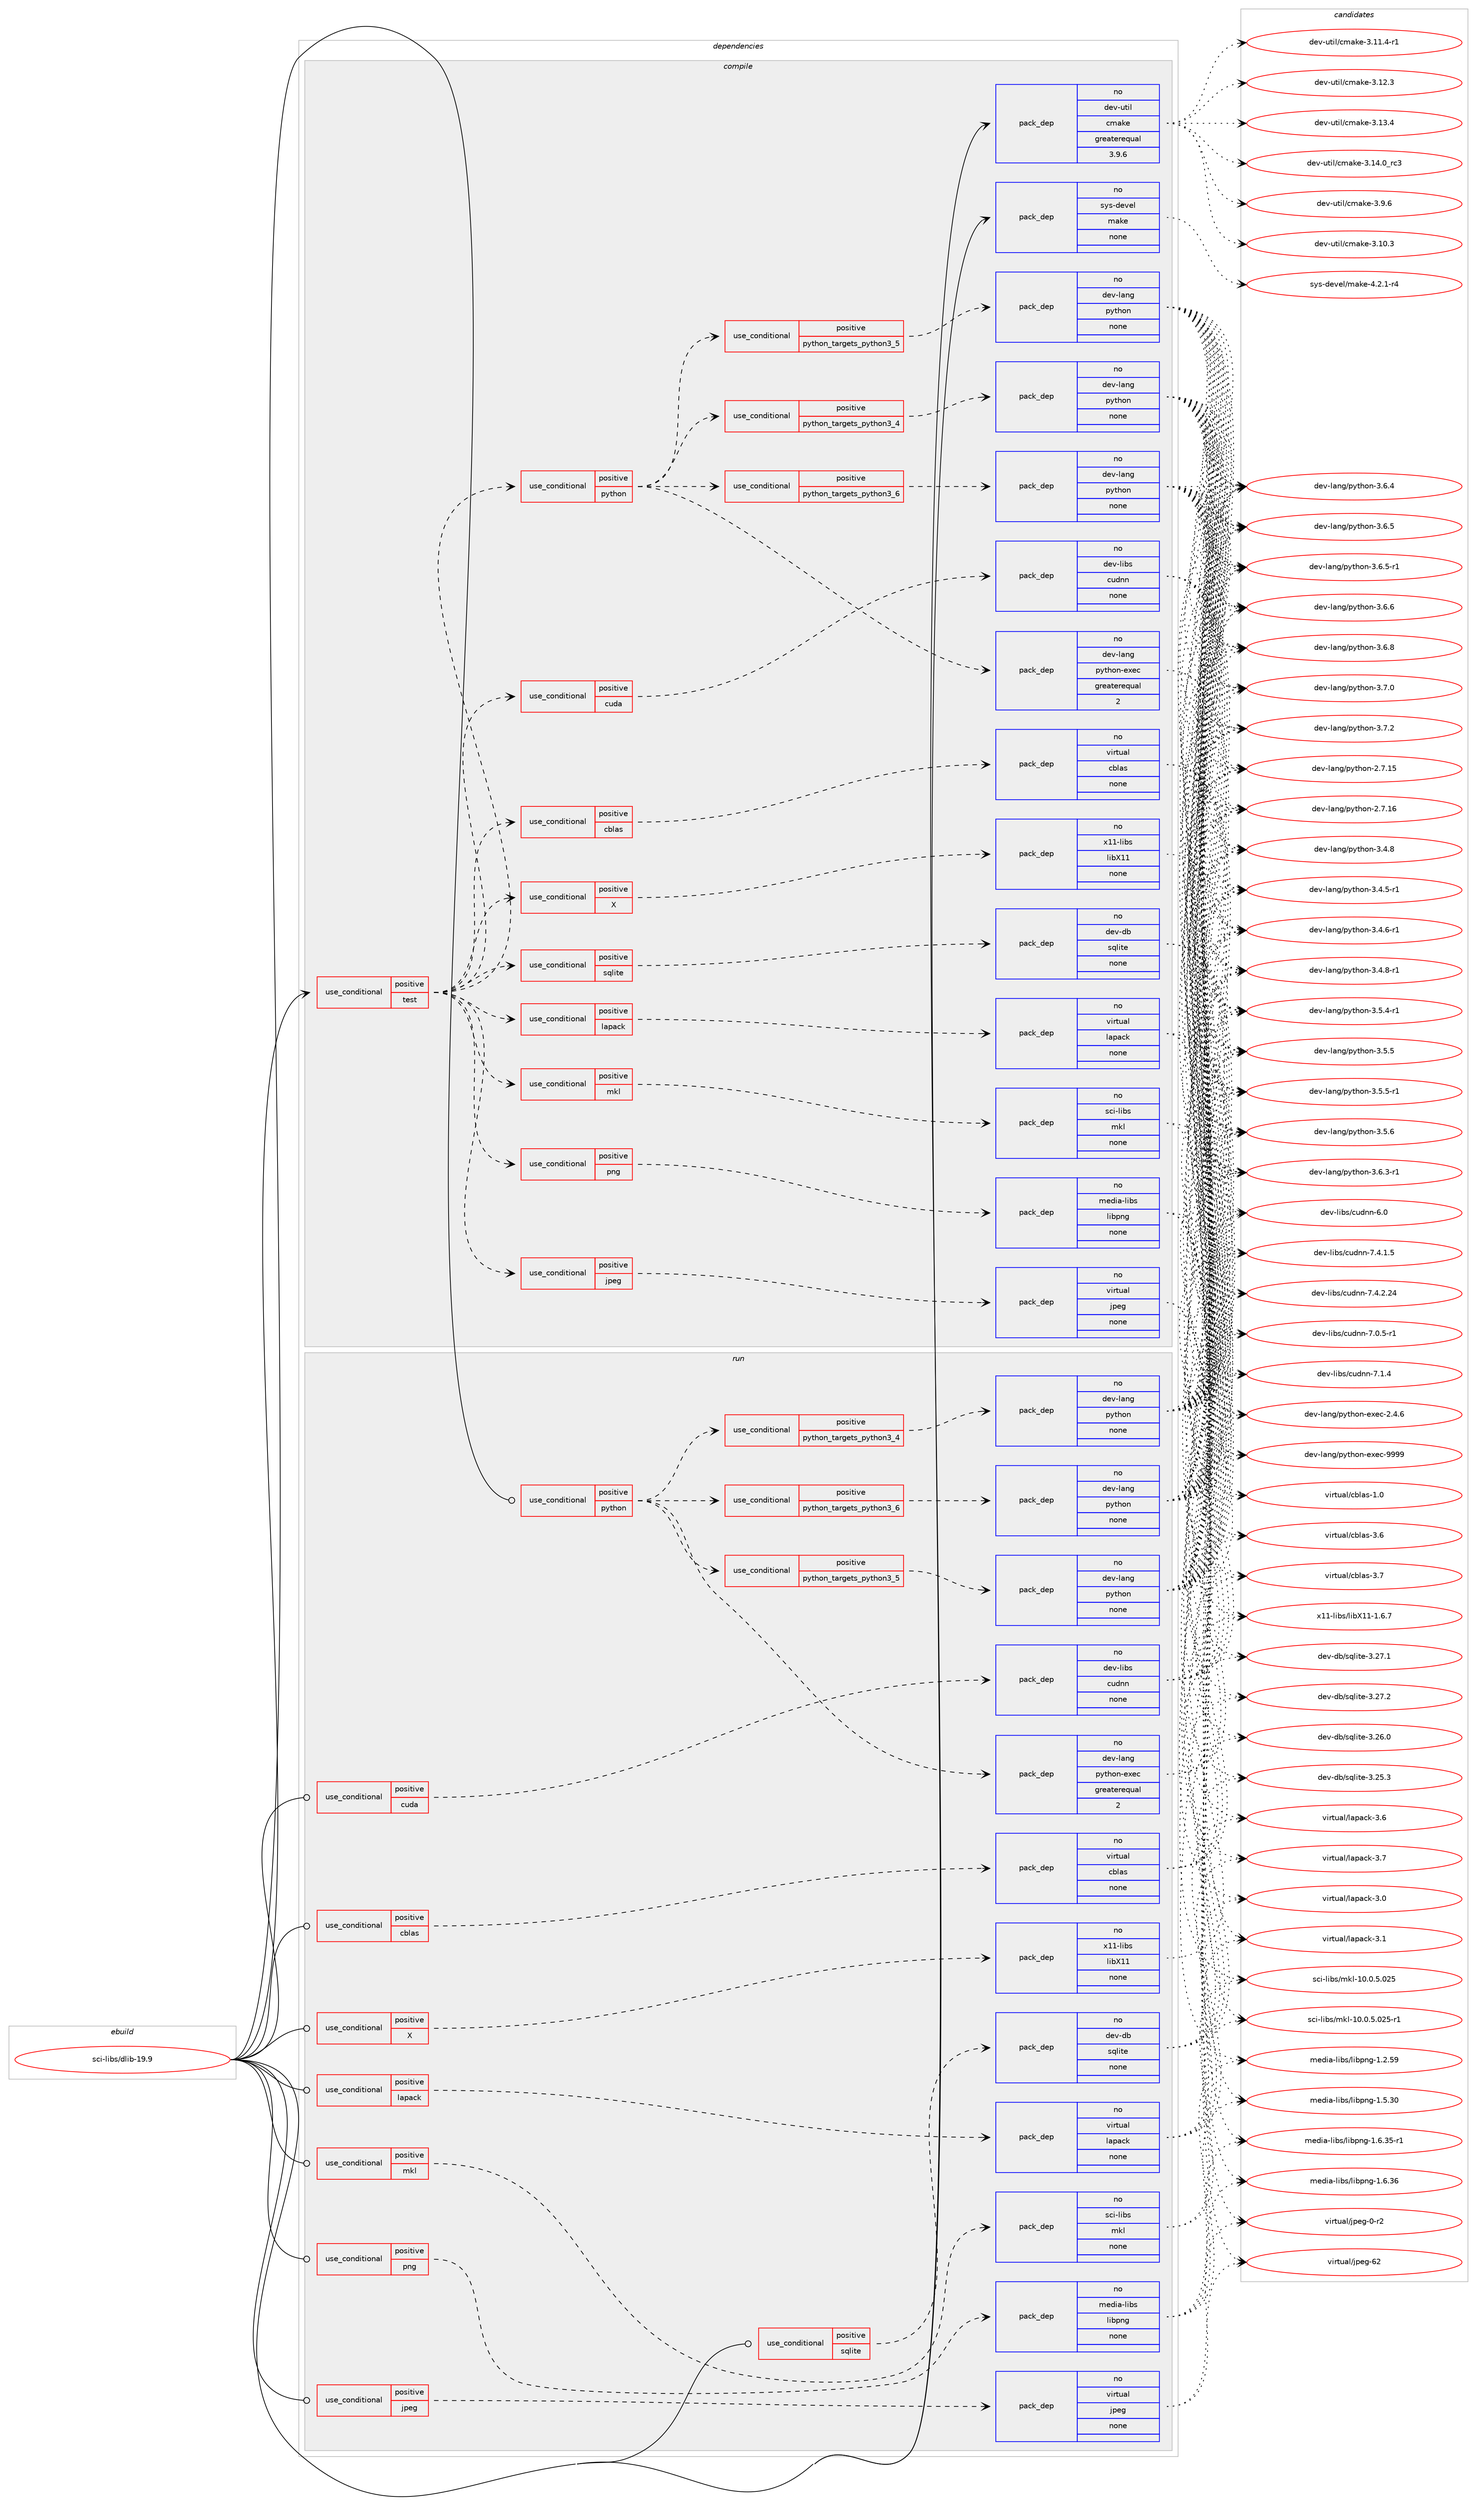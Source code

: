 digraph prolog {

# *************
# Graph options
# *************

newrank=true;
concentrate=true;
compound=true;
graph [rankdir=LR,fontname=Helvetica,fontsize=10,ranksep=1.5];#, ranksep=2.5, nodesep=0.2];
edge  [arrowhead=vee];
node  [fontname=Helvetica,fontsize=10];

# **********
# The ebuild
# **********

subgraph cluster_leftcol {
color=gray;
rank=same;
label=<<i>ebuild</i>>;
id [label="sci-libs/dlib-19.9", color=red, width=4, href="../sci-libs/dlib-19.9.svg"];
}

# ****************
# The dependencies
# ****************

subgraph cluster_midcol {
color=gray;
label=<<i>dependencies</i>>;
subgraph cluster_compile {
fillcolor="#eeeeee";
style=filled;
label=<<i>compile</i>>;
subgraph cond453244 {
dependency1693021 [label=<<TABLE BORDER="0" CELLBORDER="1" CELLSPACING="0" CELLPADDING="4"><TR><TD ROWSPAN="3" CELLPADDING="10">use_conditional</TD></TR><TR><TD>positive</TD></TR><TR><TD>test</TD></TR></TABLE>>, shape=none, color=red];
subgraph cond453245 {
dependency1693022 [label=<<TABLE BORDER="0" CELLBORDER="1" CELLSPACING="0" CELLPADDING="4"><TR><TD ROWSPAN="3" CELLPADDING="10">use_conditional</TD></TR><TR><TD>positive</TD></TR><TR><TD>cblas</TD></TR></TABLE>>, shape=none, color=red];
subgraph pack1212043 {
dependency1693023 [label=<<TABLE BORDER="0" CELLBORDER="1" CELLSPACING="0" CELLPADDING="4" WIDTH="220"><TR><TD ROWSPAN="6" CELLPADDING="30">pack_dep</TD></TR><TR><TD WIDTH="110">no</TD></TR><TR><TD>virtual</TD></TR><TR><TD>cblas</TD></TR><TR><TD>none</TD></TR><TR><TD></TD></TR></TABLE>>, shape=none, color=blue];
}
dependency1693022:e -> dependency1693023:w [weight=20,style="dashed",arrowhead="vee"];
}
dependency1693021:e -> dependency1693022:w [weight=20,style="dashed",arrowhead="vee"];
subgraph cond453246 {
dependency1693024 [label=<<TABLE BORDER="0" CELLBORDER="1" CELLSPACING="0" CELLPADDING="4"><TR><TD ROWSPAN="3" CELLPADDING="10">use_conditional</TD></TR><TR><TD>positive</TD></TR><TR><TD>cuda</TD></TR></TABLE>>, shape=none, color=red];
subgraph pack1212044 {
dependency1693025 [label=<<TABLE BORDER="0" CELLBORDER="1" CELLSPACING="0" CELLPADDING="4" WIDTH="220"><TR><TD ROWSPAN="6" CELLPADDING="30">pack_dep</TD></TR><TR><TD WIDTH="110">no</TD></TR><TR><TD>dev-libs</TD></TR><TR><TD>cudnn</TD></TR><TR><TD>none</TD></TR><TR><TD></TD></TR></TABLE>>, shape=none, color=blue];
}
dependency1693024:e -> dependency1693025:w [weight=20,style="dashed",arrowhead="vee"];
}
dependency1693021:e -> dependency1693024:w [weight=20,style="dashed",arrowhead="vee"];
subgraph cond453247 {
dependency1693026 [label=<<TABLE BORDER="0" CELLBORDER="1" CELLSPACING="0" CELLPADDING="4"><TR><TD ROWSPAN="3" CELLPADDING="10">use_conditional</TD></TR><TR><TD>positive</TD></TR><TR><TD>jpeg</TD></TR></TABLE>>, shape=none, color=red];
subgraph pack1212045 {
dependency1693027 [label=<<TABLE BORDER="0" CELLBORDER="1" CELLSPACING="0" CELLPADDING="4" WIDTH="220"><TR><TD ROWSPAN="6" CELLPADDING="30">pack_dep</TD></TR><TR><TD WIDTH="110">no</TD></TR><TR><TD>virtual</TD></TR><TR><TD>jpeg</TD></TR><TR><TD>none</TD></TR><TR><TD></TD></TR></TABLE>>, shape=none, color=blue];
}
dependency1693026:e -> dependency1693027:w [weight=20,style="dashed",arrowhead="vee"];
}
dependency1693021:e -> dependency1693026:w [weight=20,style="dashed",arrowhead="vee"];
subgraph cond453248 {
dependency1693028 [label=<<TABLE BORDER="0" CELLBORDER="1" CELLSPACING="0" CELLPADDING="4"><TR><TD ROWSPAN="3" CELLPADDING="10">use_conditional</TD></TR><TR><TD>positive</TD></TR><TR><TD>lapack</TD></TR></TABLE>>, shape=none, color=red];
subgraph pack1212046 {
dependency1693029 [label=<<TABLE BORDER="0" CELLBORDER="1" CELLSPACING="0" CELLPADDING="4" WIDTH="220"><TR><TD ROWSPAN="6" CELLPADDING="30">pack_dep</TD></TR><TR><TD WIDTH="110">no</TD></TR><TR><TD>virtual</TD></TR><TR><TD>lapack</TD></TR><TR><TD>none</TD></TR><TR><TD></TD></TR></TABLE>>, shape=none, color=blue];
}
dependency1693028:e -> dependency1693029:w [weight=20,style="dashed",arrowhead="vee"];
}
dependency1693021:e -> dependency1693028:w [weight=20,style="dashed",arrowhead="vee"];
subgraph cond453249 {
dependency1693030 [label=<<TABLE BORDER="0" CELLBORDER="1" CELLSPACING="0" CELLPADDING="4"><TR><TD ROWSPAN="3" CELLPADDING="10">use_conditional</TD></TR><TR><TD>positive</TD></TR><TR><TD>mkl</TD></TR></TABLE>>, shape=none, color=red];
subgraph pack1212047 {
dependency1693031 [label=<<TABLE BORDER="0" CELLBORDER="1" CELLSPACING="0" CELLPADDING="4" WIDTH="220"><TR><TD ROWSPAN="6" CELLPADDING="30">pack_dep</TD></TR><TR><TD WIDTH="110">no</TD></TR><TR><TD>sci-libs</TD></TR><TR><TD>mkl</TD></TR><TR><TD>none</TD></TR><TR><TD></TD></TR></TABLE>>, shape=none, color=blue];
}
dependency1693030:e -> dependency1693031:w [weight=20,style="dashed",arrowhead="vee"];
}
dependency1693021:e -> dependency1693030:w [weight=20,style="dashed",arrowhead="vee"];
subgraph cond453250 {
dependency1693032 [label=<<TABLE BORDER="0" CELLBORDER="1" CELLSPACING="0" CELLPADDING="4"><TR><TD ROWSPAN="3" CELLPADDING="10">use_conditional</TD></TR><TR><TD>positive</TD></TR><TR><TD>png</TD></TR></TABLE>>, shape=none, color=red];
subgraph pack1212048 {
dependency1693033 [label=<<TABLE BORDER="0" CELLBORDER="1" CELLSPACING="0" CELLPADDING="4" WIDTH="220"><TR><TD ROWSPAN="6" CELLPADDING="30">pack_dep</TD></TR><TR><TD WIDTH="110">no</TD></TR><TR><TD>media-libs</TD></TR><TR><TD>libpng</TD></TR><TR><TD>none</TD></TR><TR><TD></TD></TR></TABLE>>, shape=none, color=blue];
}
dependency1693032:e -> dependency1693033:w [weight=20,style="dashed",arrowhead="vee"];
}
dependency1693021:e -> dependency1693032:w [weight=20,style="dashed",arrowhead="vee"];
subgraph cond453251 {
dependency1693034 [label=<<TABLE BORDER="0" CELLBORDER="1" CELLSPACING="0" CELLPADDING="4"><TR><TD ROWSPAN="3" CELLPADDING="10">use_conditional</TD></TR><TR><TD>positive</TD></TR><TR><TD>python</TD></TR></TABLE>>, shape=none, color=red];
subgraph cond453252 {
dependency1693035 [label=<<TABLE BORDER="0" CELLBORDER="1" CELLSPACING="0" CELLPADDING="4"><TR><TD ROWSPAN="3" CELLPADDING="10">use_conditional</TD></TR><TR><TD>positive</TD></TR><TR><TD>python_targets_python3_4</TD></TR></TABLE>>, shape=none, color=red];
subgraph pack1212049 {
dependency1693036 [label=<<TABLE BORDER="0" CELLBORDER="1" CELLSPACING="0" CELLPADDING="4" WIDTH="220"><TR><TD ROWSPAN="6" CELLPADDING="30">pack_dep</TD></TR><TR><TD WIDTH="110">no</TD></TR><TR><TD>dev-lang</TD></TR><TR><TD>python</TD></TR><TR><TD>none</TD></TR><TR><TD></TD></TR></TABLE>>, shape=none, color=blue];
}
dependency1693035:e -> dependency1693036:w [weight=20,style="dashed",arrowhead="vee"];
}
dependency1693034:e -> dependency1693035:w [weight=20,style="dashed",arrowhead="vee"];
subgraph cond453253 {
dependency1693037 [label=<<TABLE BORDER="0" CELLBORDER="1" CELLSPACING="0" CELLPADDING="4"><TR><TD ROWSPAN="3" CELLPADDING="10">use_conditional</TD></TR><TR><TD>positive</TD></TR><TR><TD>python_targets_python3_5</TD></TR></TABLE>>, shape=none, color=red];
subgraph pack1212050 {
dependency1693038 [label=<<TABLE BORDER="0" CELLBORDER="1" CELLSPACING="0" CELLPADDING="4" WIDTH="220"><TR><TD ROWSPAN="6" CELLPADDING="30">pack_dep</TD></TR><TR><TD WIDTH="110">no</TD></TR><TR><TD>dev-lang</TD></TR><TR><TD>python</TD></TR><TR><TD>none</TD></TR><TR><TD></TD></TR></TABLE>>, shape=none, color=blue];
}
dependency1693037:e -> dependency1693038:w [weight=20,style="dashed",arrowhead="vee"];
}
dependency1693034:e -> dependency1693037:w [weight=20,style="dashed",arrowhead="vee"];
subgraph cond453254 {
dependency1693039 [label=<<TABLE BORDER="0" CELLBORDER="1" CELLSPACING="0" CELLPADDING="4"><TR><TD ROWSPAN="3" CELLPADDING="10">use_conditional</TD></TR><TR><TD>positive</TD></TR><TR><TD>python_targets_python3_6</TD></TR></TABLE>>, shape=none, color=red];
subgraph pack1212051 {
dependency1693040 [label=<<TABLE BORDER="0" CELLBORDER="1" CELLSPACING="0" CELLPADDING="4" WIDTH="220"><TR><TD ROWSPAN="6" CELLPADDING="30">pack_dep</TD></TR><TR><TD WIDTH="110">no</TD></TR><TR><TD>dev-lang</TD></TR><TR><TD>python</TD></TR><TR><TD>none</TD></TR><TR><TD></TD></TR></TABLE>>, shape=none, color=blue];
}
dependency1693039:e -> dependency1693040:w [weight=20,style="dashed",arrowhead="vee"];
}
dependency1693034:e -> dependency1693039:w [weight=20,style="dashed",arrowhead="vee"];
subgraph pack1212052 {
dependency1693041 [label=<<TABLE BORDER="0" CELLBORDER="1" CELLSPACING="0" CELLPADDING="4" WIDTH="220"><TR><TD ROWSPAN="6" CELLPADDING="30">pack_dep</TD></TR><TR><TD WIDTH="110">no</TD></TR><TR><TD>dev-lang</TD></TR><TR><TD>python-exec</TD></TR><TR><TD>greaterequal</TD></TR><TR><TD>2</TD></TR></TABLE>>, shape=none, color=blue];
}
dependency1693034:e -> dependency1693041:w [weight=20,style="dashed",arrowhead="vee"];
}
dependency1693021:e -> dependency1693034:w [weight=20,style="dashed",arrowhead="vee"];
subgraph cond453255 {
dependency1693042 [label=<<TABLE BORDER="0" CELLBORDER="1" CELLSPACING="0" CELLPADDING="4"><TR><TD ROWSPAN="3" CELLPADDING="10">use_conditional</TD></TR><TR><TD>positive</TD></TR><TR><TD>sqlite</TD></TR></TABLE>>, shape=none, color=red];
subgraph pack1212053 {
dependency1693043 [label=<<TABLE BORDER="0" CELLBORDER="1" CELLSPACING="0" CELLPADDING="4" WIDTH="220"><TR><TD ROWSPAN="6" CELLPADDING="30">pack_dep</TD></TR><TR><TD WIDTH="110">no</TD></TR><TR><TD>dev-db</TD></TR><TR><TD>sqlite</TD></TR><TR><TD>none</TD></TR><TR><TD></TD></TR></TABLE>>, shape=none, color=blue];
}
dependency1693042:e -> dependency1693043:w [weight=20,style="dashed",arrowhead="vee"];
}
dependency1693021:e -> dependency1693042:w [weight=20,style="dashed",arrowhead="vee"];
subgraph cond453256 {
dependency1693044 [label=<<TABLE BORDER="0" CELLBORDER="1" CELLSPACING="0" CELLPADDING="4"><TR><TD ROWSPAN="3" CELLPADDING="10">use_conditional</TD></TR><TR><TD>positive</TD></TR><TR><TD>X</TD></TR></TABLE>>, shape=none, color=red];
subgraph pack1212054 {
dependency1693045 [label=<<TABLE BORDER="0" CELLBORDER="1" CELLSPACING="0" CELLPADDING="4" WIDTH="220"><TR><TD ROWSPAN="6" CELLPADDING="30">pack_dep</TD></TR><TR><TD WIDTH="110">no</TD></TR><TR><TD>x11-libs</TD></TR><TR><TD>libX11</TD></TR><TR><TD>none</TD></TR><TR><TD></TD></TR></TABLE>>, shape=none, color=blue];
}
dependency1693044:e -> dependency1693045:w [weight=20,style="dashed",arrowhead="vee"];
}
dependency1693021:e -> dependency1693044:w [weight=20,style="dashed",arrowhead="vee"];
}
id:e -> dependency1693021:w [weight=20,style="solid",arrowhead="vee"];
subgraph pack1212055 {
dependency1693046 [label=<<TABLE BORDER="0" CELLBORDER="1" CELLSPACING="0" CELLPADDING="4" WIDTH="220"><TR><TD ROWSPAN="6" CELLPADDING="30">pack_dep</TD></TR><TR><TD WIDTH="110">no</TD></TR><TR><TD>dev-util</TD></TR><TR><TD>cmake</TD></TR><TR><TD>greaterequal</TD></TR><TR><TD>3.9.6</TD></TR></TABLE>>, shape=none, color=blue];
}
id:e -> dependency1693046:w [weight=20,style="solid",arrowhead="vee"];
subgraph pack1212056 {
dependency1693047 [label=<<TABLE BORDER="0" CELLBORDER="1" CELLSPACING="0" CELLPADDING="4" WIDTH="220"><TR><TD ROWSPAN="6" CELLPADDING="30">pack_dep</TD></TR><TR><TD WIDTH="110">no</TD></TR><TR><TD>sys-devel</TD></TR><TR><TD>make</TD></TR><TR><TD>none</TD></TR><TR><TD></TD></TR></TABLE>>, shape=none, color=blue];
}
id:e -> dependency1693047:w [weight=20,style="solid",arrowhead="vee"];
}
subgraph cluster_compileandrun {
fillcolor="#eeeeee";
style=filled;
label=<<i>compile and run</i>>;
}
subgraph cluster_run {
fillcolor="#eeeeee";
style=filled;
label=<<i>run</i>>;
subgraph cond453257 {
dependency1693048 [label=<<TABLE BORDER="0" CELLBORDER="1" CELLSPACING="0" CELLPADDING="4"><TR><TD ROWSPAN="3" CELLPADDING="10">use_conditional</TD></TR><TR><TD>positive</TD></TR><TR><TD>X</TD></TR></TABLE>>, shape=none, color=red];
subgraph pack1212057 {
dependency1693049 [label=<<TABLE BORDER="0" CELLBORDER="1" CELLSPACING="0" CELLPADDING="4" WIDTH="220"><TR><TD ROWSPAN="6" CELLPADDING="30">pack_dep</TD></TR><TR><TD WIDTH="110">no</TD></TR><TR><TD>x11-libs</TD></TR><TR><TD>libX11</TD></TR><TR><TD>none</TD></TR><TR><TD></TD></TR></TABLE>>, shape=none, color=blue];
}
dependency1693048:e -> dependency1693049:w [weight=20,style="dashed",arrowhead="vee"];
}
id:e -> dependency1693048:w [weight=20,style="solid",arrowhead="odot"];
subgraph cond453258 {
dependency1693050 [label=<<TABLE BORDER="0" CELLBORDER="1" CELLSPACING="0" CELLPADDING="4"><TR><TD ROWSPAN="3" CELLPADDING="10">use_conditional</TD></TR><TR><TD>positive</TD></TR><TR><TD>cblas</TD></TR></TABLE>>, shape=none, color=red];
subgraph pack1212058 {
dependency1693051 [label=<<TABLE BORDER="0" CELLBORDER="1" CELLSPACING="0" CELLPADDING="4" WIDTH="220"><TR><TD ROWSPAN="6" CELLPADDING="30">pack_dep</TD></TR><TR><TD WIDTH="110">no</TD></TR><TR><TD>virtual</TD></TR><TR><TD>cblas</TD></TR><TR><TD>none</TD></TR><TR><TD></TD></TR></TABLE>>, shape=none, color=blue];
}
dependency1693050:e -> dependency1693051:w [weight=20,style="dashed",arrowhead="vee"];
}
id:e -> dependency1693050:w [weight=20,style="solid",arrowhead="odot"];
subgraph cond453259 {
dependency1693052 [label=<<TABLE BORDER="0" CELLBORDER="1" CELLSPACING="0" CELLPADDING="4"><TR><TD ROWSPAN="3" CELLPADDING="10">use_conditional</TD></TR><TR><TD>positive</TD></TR><TR><TD>cuda</TD></TR></TABLE>>, shape=none, color=red];
subgraph pack1212059 {
dependency1693053 [label=<<TABLE BORDER="0" CELLBORDER="1" CELLSPACING="0" CELLPADDING="4" WIDTH="220"><TR><TD ROWSPAN="6" CELLPADDING="30">pack_dep</TD></TR><TR><TD WIDTH="110">no</TD></TR><TR><TD>dev-libs</TD></TR><TR><TD>cudnn</TD></TR><TR><TD>none</TD></TR><TR><TD></TD></TR></TABLE>>, shape=none, color=blue];
}
dependency1693052:e -> dependency1693053:w [weight=20,style="dashed",arrowhead="vee"];
}
id:e -> dependency1693052:w [weight=20,style="solid",arrowhead="odot"];
subgraph cond453260 {
dependency1693054 [label=<<TABLE BORDER="0" CELLBORDER="1" CELLSPACING="0" CELLPADDING="4"><TR><TD ROWSPAN="3" CELLPADDING="10">use_conditional</TD></TR><TR><TD>positive</TD></TR><TR><TD>jpeg</TD></TR></TABLE>>, shape=none, color=red];
subgraph pack1212060 {
dependency1693055 [label=<<TABLE BORDER="0" CELLBORDER="1" CELLSPACING="0" CELLPADDING="4" WIDTH="220"><TR><TD ROWSPAN="6" CELLPADDING="30">pack_dep</TD></TR><TR><TD WIDTH="110">no</TD></TR><TR><TD>virtual</TD></TR><TR><TD>jpeg</TD></TR><TR><TD>none</TD></TR><TR><TD></TD></TR></TABLE>>, shape=none, color=blue];
}
dependency1693054:e -> dependency1693055:w [weight=20,style="dashed",arrowhead="vee"];
}
id:e -> dependency1693054:w [weight=20,style="solid",arrowhead="odot"];
subgraph cond453261 {
dependency1693056 [label=<<TABLE BORDER="0" CELLBORDER="1" CELLSPACING="0" CELLPADDING="4"><TR><TD ROWSPAN="3" CELLPADDING="10">use_conditional</TD></TR><TR><TD>positive</TD></TR><TR><TD>lapack</TD></TR></TABLE>>, shape=none, color=red];
subgraph pack1212061 {
dependency1693057 [label=<<TABLE BORDER="0" CELLBORDER="1" CELLSPACING="0" CELLPADDING="4" WIDTH="220"><TR><TD ROWSPAN="6" CELLPADDING="30">pack_dep</TD></TR><TR><TD WIDTH="110">no</TD></TR><TR><TD>virtual</TD></TR><TR><TD>lapack</TD></TR><TR><TD>none</TD></TR><TR><TD></TD></TR></TABLE>>, shape=none, color=blue];
}
dependency1693056:e -> dependency1693057:w [weight=20,style="dashed",arrowhead="vee"];
}
id:e -> dependency1693056:w [weight=20,style="solid",arrowhead="odot"];
subgraph cond453262 {
dependency1693058 [label=<<TABLE BORDER="0" CELLBORDER="1" CELLSPACING="0" CELLPADDING="4"><TR><TD ROWSPAN="3" CELLPADDING="10">use_conditional</TD></TR><TR><TD>positive</TD></TR><TR><TD>mkl</TD></TR></TABLE>>, shape=none, color=red];
subgraph pack1212062 {
dependency1693059 [label=<<TABLE BORDER="0" CELLBORDER="1" CELLSPACING="0" CELLPADDING="4" WIDTH="220"><TR><TD ROWSPAN="6" CELLPADDING="30">pack_dep</TD></TR><TR><TD WIDTH="110">no</TD></TR><TR><TD>sci-libs</TD></TR><TR><TD>mkl</TD></TR><TR><TD>none</TD></TR><TR><TD></TD></TR></TABLE>>, shape=none, color=blue];
}
dependency1693058:e -> dependency1693059:w [weight=20,style="dashed",arrowhead="vee"];
}
id:e -> dependency1693058:w [weight=20,style="solid",arrowhead="odot"];
subgraph cond453263 {
dependency1693060 [label=<<TABLE BORDER="0" CELLBORDER="1" CELLSPACING="0" CELLPADDING="4"><TR><TD ROWSPAN="3" CELLPADDING="10">use_conditional</TD></TR><TR><TD>positive</TD></TR><TR><TD>png</TD></TR></TABLE>>, shape=none, color=red];
subgraph pack1212063 {
dependency1693061 [label=<<TABLE BORDER="0" CELLBORDER="1" CELLSPACING="0" CELLPADDING="4" WIDTH="220"><TR><TD ROWSPAN="6" CELLPADDING="30">pack_dep</TD></TR><TR><TD WIDTH="110">no</TD></TR><TR><TD>media-libs</TD></TR><TR><TD>libpng</TD></TR><TR><TD>none</TD></TR><TR><TD></TD></TR></TABLE>>, shape=none, color=blue];
}
dependency1693060:e -> dependency1693061:w [weight=20,style="dashed",arrowhead="vee"];
}
id:e -> dependency1693060:w [weight=20,style="solid",arrowhead="odot"];
subgraph cond453264 {
dependency1693062 [label=<<TABLE BORDER="0" CELLBORDER="1" CELLSPACING="0" CELLPADDING="4"><TR><TD ROWSPAN="3" CELLPADDING="10">use_conditional</TD></TR><TR><TD>positive</TD></TR><TR><TD>python</TD></TR></TABLE>>, shape=none, color=red];
subgraph cond453265 {
dependency1693063 [label=<<TABLE BORDER="0" CELLBORDER="1" CELLSPACING="0" CELLPADDING="4"><TR><TD ROWSPAN="3" CELLPADDING="10">use_conditional</TD></TR><TR><TD>positive</TD></TR><TR><TD>python_targets_python3_4</TD></TR></TABLE>>, shape=none, color=red];
subgraph pack1212064 {
dependency1693064 [label=<<TABLE BORDER="0" CELLBORDER="1" CELLSPACING="0" CELLPADDING="4" WIDTH="220"><TR><TD ROWSPAN="6" CELLPADDING="30">pack_dep</TD></TR><TR><TD WIDTH="110">no</TD></TR><TR><TD>dev-lang</TD></TR><TR><TD>python</TD></TR><TR><TD>none</TD></TR><TR><TD></TD></TR></TABLE>>, shape=none, color=blue];
}
dependency1693063:e -> dependency1693064:w [weight=20,style="dashed",arrowhead="vee"];
}
dependency1693062:e -> dependency1693063:w [weight=20,style="dashed",arrowhead="vee"];
subgraph cond453266 {
dependency1693065 [label=<<TABLE BORDER="0" CELLBORDER="1" CELLSPACING="0" CELLPADDING="4"><TR><TD ROWSPAN="3" CELLPADDING="10">use_conditional</TD></TR><TR><TD>positive</TD></TR><TR><TD>python_targets_python3_5</TD></TR></TABLE>>, shape=none, color=red];
subgraph pack1212065 {
dependency1693066 [label=<<TABLE BORDER="0" CELLBORDER="1" CELLSPACING="0" CELLPADDING="4" WIDTH="220"><TR><TD ROWSPAN="6" CELLPADDING="30">pack_dep</TD></TR><TR><TD WIDTH="110">no</TD></TR><TR><TD>dev-lang</TD></TR><TR><TD>python</TD></TR><TR><TD>none</TD></TR><TR><TD></TD></TR></TABLE>>, shape=none, color=blue];
}
dependency1693065:e -> dependency1693066:w [weight=20,style="dashed",arrowhead="vee"];
}
dependency1693062:e -> dependency1693065:w [weight=20,style="dashed",arrowhead="vee"];
subgraph cond453267 {
dependency1693067 [label=<<TABLE BORDER="0" CELLBORDER="1" CELLSPACING="0" CELLPADDING="4"><TR><TD ROWSPAN="3" CELLPADDING="10">use_conditional</TD></TR><TR><TD>positive</TD></TR><TR><TD>python_targets_python3_6</TD></TR></TABLE>>, shape=none, color=red];
subgraph pack1212066 {
dependency1693068 [label=<<TABLE BORDER="0" CELLBORDER="1" CELLSPACING="0" CELLPADDING="4" WIDTH="220"><TR><TD ROWSPAN="6" CELLPADDING="30">pack_dep</TD></TR><TR><TD WIDTH="110">no</TD></TR><TR><TD>dev-lang</TD></TR><TR><TD>python</TD></TR><TR><TD>none</TD></TR><TR><TD></TD></TR></TABLE>>, shape=none, color=blue];
}
dependency1693067:e -> dependency1693068:w [weight=20,style="dashed",arrowhead="vee"];
}
dependency1693062:e -> dependency1693067:w [weight=20,style="dashed",arrowhead="vee"];
subgraph pack1212067 {
dependency1693069 [label=<<TABLE BORDER="0" CELLBORDER="1" CELLSPACING="0" CELLPADDING="4" WIDTH="220"><TR><TD ROWSPAN="6" CELLPADDING="30">pack_dep</TD></TR><TR><TD WIDTH="110">no</TD></TR><TR><TD>dev-lang</TD></TR><TR><TD>python-exec</TD></TR><TR><TD>greaterequal</TD></TR><TR><TD>2</TD></TR></TABLE>>, shape=none, color=blue];
}
dependency1693062:e -> dependency1693069:w [weight=20,style="dashed",arrowhead="vee"];
}
id:e -> dependency1693062:w [weight=20,style="solid",arrowhead="odot"];
subgraph cond453268 {
dependency1693070 [label=<<TABLE BORDER="0" CELLBORDER="1" CELLSPACING="0" CELLPADDING="4"><TR><TD ROWSPAN="3" CELLPADDING="10">use_conditional</TD></TR><TR><TD>positive</TD></TR><TR><TD>sqlite</TD></TR></TABLE>>, shape=none, color=red];
subgraph pack1212068 {
dependency1693071 [label=<<TABLE BORDER="0" CELLBORDER="1" CELLSPACING="0" CELLPADDING="4" WIDTH="220"><TR><TD ROWSPAN="6" CELLPADDING="30">pack_dep</TD></TR><TR><TD WIDTH="110">no</TD></TR><TR><TD>dev-db</TD></TR><TR><TD>sqlite</TD></TR><TR><TD>none</TD></TR><TR><TD></TD></TR></TABLE>>, shape=none, color=blue];
}
dependency1693070:e -> dependency1693071:w [weight=20,style="dashed",arrowhead="vee"];
}
id:e -> dependency1693070:w [weight=20,style="solid",arrowhead="odot"];
}
}

# **************
# The candidates
# **************

subgraph cluster_choices {
rank=same;
color=gray;
label=<<i>candidates</i>>;

subgraph choice1212043 {
color=black;
nodesep=1;
choice118105114116117971084799981089711545494648 [label="virtual/cblas-1.0", color=red, width=4,href="../virtual/cblas-1.0.svg"];
choice118105114116117971084799981089711545514654 [label="virtual/cblas-3.6", color=red, width=4,href="../virtual/cblas-3.6.svg"];
choice118105114116117971084799981089711545514655 [label="virtual/cblas-3.7", color=red, width=4,href="../virtual/cblas-3.7.svg"];
dependency1693023:e -> choice118105114116117971084799981089711545494648:w [style=dotted,weight="100"];
dependency1693023:e -> choice118105114116117971084799981089711545514654:w [style=dotted,weight="100"];
dependency1693023:e -> choice118105114116117971084799981089711545514655:w [style=dotted,weight="100"];
}
subgraph choice1212044 {
color=black;
nodesep=1;
choice1001011184510810598115479911710011011045544648 [label="dev-libs/cudnn-6.0", color=red, width=4,href="../dev-libs/cudnn-6.0.svg"];
choice100101118451081059811547991171001101104555464846534511449 [label="dev-libs/cudnn-7.0.5-r1", color=red, width=4,href="../dev-libs/cudnn-7.0.5-r1.svg"];
choice10010111845108105981154799117100110110455546494652 [label="dev-libs/cudnn-7.1.4", color=red, width=4,href="../dev-libs/cudnn-7.1.4.svg"];
choice100101118451081059811547991171001101104555465246494653 [label="dev-libs/cudnn-7.4.1.5", color=red, width=4,href="../dev-libs/cudnn-7.4.1.5.svg"];
choice10010111845108105981154799117100110110455546524650465052 [label="dev-libs/cudnn-7.4.2.24", color=red, width=4,href="../dev-libs/cudnn-7.4.2.24.svg"];
dependency1693025:e -> choice1001011184510810598115479911710011011045544648:w [style=dotted,weight="100"];
dependency1693025:e -> choice100101118451081059811547991171001101104555464846534511449:w [style=dotted,weight="100"];
dependency1693025:e -> choice10010111845108105981154799117100110110455546494652:w [style=dotted,weight="100"];
dependency1693025:e -> choice100101118451081059811547991171001101104555465246494653:w [style=dotted,weight="100"];
dependency1693025:e -> choice10010111845108105981154799117100110110455546524650465052:w [style=dotted,weight="100"];
}
subgraph choice1212045 {
color=black;
nodesep=1;
choice118105114116117971084710611210110345484511450 [label="virtual/jpeg-0-r2", color=red, width=4,href="../virtual/jpeg-0-r2.svg"];
choice1181051141161179710847106112101103455450 [label="virtual/jpeg-62", color=red, width=4,href="../virtual/jpeg-62.svg"];
dependency1693027:e -> choice118105114116117971084710611210110345484511450:w [style=dotted,weight="100"];
dependency1693027:e -> choice1181051141161179710847106112101103455450:w [style=dotted,weight="100"];
}
subgraph choice1212046 {
color=black;
nodesep=1;
choice118105114116117971084710897112979910745514648 [label="virtual/lapack-3.0", color=red, width=4,href="../virtual/lapack-3.0.svg"];
choice118105114116117971084710897112979910745514649 [label="virtual/lapack-3.1", color=red, width=4,href="../virtual/lapack-3.1.svg"];
choice118105114116117971084710897112979910745514654 [label="virtual/lapack-3.6", color=red, width=4,href="../virtual/lapack-3.6.svg"];
choice118105114116117971084710897112979910745514655 [label="virtual/lapack-3.7", color=red, width=4,href="../virtual/lapack-3.7.svg"];
dependency1693029:e -> choice118105114116117971084710897112979910745514648:w [style=dotted,weight="100"];
dependency1693029:e -> choice118105114116117971084710897112979910745514649:w [style=dotted,weight="100"];
dependency1693029:e -> choice118105114116117971084710897112979910745514654:w [style=dotted,weight="100"];
dependency1693029:e -> choice118105114116117971084710897112979910745514655:w [style=dotted,weight="100"];
}
subgraph choice1212047 {
color=black;
nodesep=1;
choice115991054510810598115471091071084549484648465346485053 [label="sci-libs/mkl-10.0.5.025", color=red, width=4,href="../sci-libs/mkl-10.0.5.025.svg"];
choice1159910545108105981154710910710845494846484653464850534511449 [label="sci-libs/mkl-10.0.5.025-r1", color=red, width=4,href="../sci-libs/mkl-10.0.5.025-r1.svg"];
dependency1693031:e -> choice115991054510810598115471091071084549484648465346485053:w [style=dotted,weight="100"];
dependency1693031:e -> choice1159910545108105981154710910710845494846484653464850534511449:w [style=dotted,weight="100"];
}
subgraph choice1212048 {
color=black;
nodesep=1;
choice109101100105974510810598115471081059811211010345494650465357 [label="media-libs/libpng-1.2.59", color=red, width=4,href="../media-libs/libpng-1.2.59.svg"];
choice109101100105974510810598115471081059811211010345494653465148 [label="media-libs/libpng-1.5.30", color=red, width=4,href="../media-libs/libpng-1.5.30.svg"];
choice1091011001059745108105981154710810598112110103454946544651534511449 [label="media-libs/libpng-1.6.35-r1", color=red, width=4,href="../media-libs/libpng-1.6.35-r1.svg"];
choice109101100105974510810598115471081059811211010345494654465154 [label="media-libs/libpng-1.6.36", color=red, width=4,href="../media-libs/libpng-1.6.36.svg"];
dependency1693033:e -> choice109101100105974510810598115471081059811211010345494650465357:w [style=dotted,weight="100"];
dependency1693033:e -> choice109101100105974510810598115471081059811211010345494653465148:w [style=dotted,weight="100"];
dependency1693033:e -> choice1091011001059745108105981154710810598112110103454946544651534511449:w [style=dotted,weight="100"];
dependency1693033:e -> choice109101100105974510810598115471081059811211010345494654465154:w [style=dotted,weight="100"];
}
subgraph choice1212049 {
color=black;
nodesep=1;
choice10010111845108971101034711212111610411111045504655464953 [label="dev-lang/python-2.7.15", color=red, width=4,href="../dev-lang/python-2.7.15.svg"];
choice10010111845108971101034711212111610411111045504655464954 [label="dev-lang/python-2.7.16", color=red, width=4,href="../dev-lang/python-2.7.16.svg"];
choice1001011184510897110103471121211161041111104551465246534511449 [label="dev-lang/python-3.4.5-r1", color=red, width=4,href="../dev-lang/python-3.4.5-r1.svg"];
choice1001011184510897110103471121211161041111104551465246544511449 [label="dev-lang/python-3.4.6-r1", color=red, width=4,href="../dev-lang/python-3.4.6-r1.svg"];
choice100101118451089711010347112121116104111110455146524656 [label="dev-lang/python-3.4.8", color=red, width=4,href="../dev-lang/python-3.4.8.svg"];
choice1001011184510897110103471121211161041111104551465246564511449 [label="dev-lang/python-3.4.8-r1", color=red, width=4,href="../dev-lang/python-3.4.8-r1.svg"];
choice1001011184510897110103471121211161041111104551465346524511449 [label="dev-lang/python-3.5.4-r1", color=red, width=4,href="../dev-lang/python-3.5.4-r1.svg"];
choice100101118451089711010347112121116104111110455146534653 [label="dev-lang/python-3.5.5", color=red, width=4,href="../dev-lang/python-3.5.5.svg"];
choice1001011184510897110103471121211161041111104551465346534511449 [label="dev-lang/python-3.5.5-r1", color=red, width=4,href="../dev-lang/python-3.5.5-r1.svg"];
choice100101118451089711010347112121116104111110455146534654 [label="dev-lang/python-3.5.6", color=red, width=4,href="../dev-lang/python-3.5.6.svg"];
choice1001011184510897110103471121211161041111104551465446514511449 [label="dev-lang/python-3.6.3-r1", color=red, width=4,href="../dev-lang/python-3.6.3-r1.svg"];
choice100101118451089711010347112121116104111110455146544652 [label="dev-lang/python-3.6.4", color=red, width=4,href="../dev-lang/python-3.6.4.svg"];
choice100101118451089711010347112121116104111110455146544653 [label="dev-lang/python-3.6.5", color=red, width=4,href="../dev-lang/python-3.6.5.svg"];
choice1001011184510897110103471121211161041111104551465446534511449 [label="dev-lang/python-3.6.5-r1", color=red, width=4,href="../dev-lang/python-3.6.5-r1.svg"];
choice100101118451089711010347112121116104111110455146544654 [label="dev-lang/python-3.6.6", color=red, width=4,href="../dev-lang/python-3.6.6.svg"];
choice100101118451089711010347112121116104111110455146544656 [label="dev-lang/python-3.6.8", color=red, width=4,href="../dev-lang/python-3.6.8.svg"];
choice100101118451089711010347112121116104111110455146554648 [label="dev-lang/python-3.7.0", color=red, width=4,href="../dev-lang/python-3.7.0.svg"];
choice100101118451089711010347112121116104111110455146554650 [label="dev-lang/python-3.7.2", color=red, width=4,href="../dev-lang/python-3.7.2.svg"];
dependency1693036:e -> choice10010111845108971101034711212111610411111045504655464953:w [style=dotted,weight="100"];
dependency1693036:e -> choice10010111845108971101034711212111610411111045504655464954:w [style=dotted,weight="100"];
dependency1693036:e -> choice1001011184510897110103471121211161041111104551465246534511449:w [style=dotted,weight="100"];
dependency1693036:e -> choice1001011184510897110103471121211161041111104551465246544511449:w [style=dotted,weight="100"];
dependency1693036:e -> choice100101118451089711010347112121116104111110455146524656:w [style=dotted,weight="100"];
dependency1693036:e -> choice1001011184510897110103471121211161041111104551465246564511449:w [style=dotted,weight="100"];
dependency1693036:e -> choice1001011184510897110103471121211161041111104551465346524511449:w [style=dotted,weight="100"];
dependency1693036:e -> choice100101118451089711010347112121116104111110455146534653:w [style=dotted,weight="100"];
dependency1693036:e -> choice1001011184510897110103471121211161041111104551465346534511449:w [style=dotted,weight="100"];
dependency1693036:e -> choice100101118451089711010347112121116104111110455146534654:w [style=dotted,weight="100"];
dependency1693036:e -> choice1001011184510897110103471121211161041111104551465446514511449:w [style=dotted,weight="100"];
dependency1693036:e -> choice100101118451089711010347112121116104111110455146544652:w [style=dotted,weight="100"];
dependency1693036:e -> choice100101118451089711010347112121116104111110455146544653:w [style=dotted,weight="100"];
dependency1693036:e -> choice1001011184510897110103471121211161041111104551465446534511449:w [style=dotted,weight="100"];
dependency1693036:e -> choice100101118451089711010347112121116104111110455146544654:w [style=dotted,weight="100"];
dependency1693036:e -> choice100101118451089711010347112121116104111110455146544656:w [style=dotted,weight="100"];
dependency1693036:e -> choice100101118451089711010347112121116104111110455146554648:w [style=dotted,weight="100"];
dependency1693036:e -> choice100101118451089711010347112121116104111110455146554650:w [style=dotted,weight="100"];
}
subgraph choice1212050 {
color=black;
nodesep=1;
choice10010111845108971101034711212111610411111045504655464953 [label="dev-lang/python-2.7.15", color=red, width=4,href="../dev-lang/python-2.7.15.svg"];
choice10010111845108971101034711212111610411111045504655464954 [label="dev-lang/python-2.7.16", color=red, width=4,href="../dev-lang/python-2.7.16.svg"];
choice1001011184510897110103471121211161041111104551465246534511449 [label="dev-lang/python-3.4.5-r1", color=red, width=4,href="../dev-lang/python-3.4.5-r1.svg"];
choice1001011184510897110103471121211161041111104551465246544511449 [label="dev-lang/python-3.4.6-r1", color=red, width=4,href="../dev-lang/python-3.4.6-r1.svg"];
choice100101118451089711010347112121116104111110455146524656 [label="dev-lang/python-3.4.8", color=red, width=4,href="../dev-lang/python-3.4.8.svg"];
choice1001011184510897110103471121211161041111104551465246564511449 [label="dev-lang/python-3.4.8-r1", color=red, width=4,href="../dev-lang/python-3.4.8-r1.svg"];
choice1001011184510897110103471121211161041111104551465346524511449 [label="dev-lang/python-3.5.4-r1", color=red, width=4,href="../dev-lang/python-3.5.4-r1.svg"];
choice100101118451089711010347112121116104111110455146534653 [label="dev-lang/python-3.5.5", color=red, width=4,href="../dev-lang/python-3.5.5.svg"];
choice1001011184510897110103471121211161041111104551465346534511449 [label="dev-lang/python-3.5.5-r1", color=red, width=4,href="../dev-lang/python-3.5.5-r1.svg"];
choice100101118451089711010347112121116104111110455146534654 [label="dev-lang/python-3.5.6", color=red, width=4,href="../dev-lang/python-3.5.6.svg"];
choice1001011184510897110103471121211161041111104551465446514511449 [label="dev-lang/python-3.6.3-r1", color=red, width=4,href="../dev-lang/python-3.6.3-r1.svg"];
choice100101118451089711010347112121116104111110455146544652 [label="dev-lang/python-3.6.4", color=red, width=4,href="../dev-lang/python-3.6.4.svg"];
choice100101118451089711010347112121116104111110455146544653 [label="dev-lang/python-3.6.5", color=red, width=4,href="../dev-lang/python-3.6.5.svg"];
choice1001011184510897110103471121211161041111104551465446534511449 [label="dev-lang/python-3.6.5-r1", color=red, width=4,href="../dev-lang/python-3.6.5-r1.svg"];
choice100101118451089711010347112121116104111110455146544654 [label="dev-lang/python-3.6.6", color=red, width=4,href="../dev-lang/python-3.6.6.svg"];
choice100101118451089711010347112121116104111110455146544656 [label="dev-lang/python-3.6.8", color=red, width=4,href="../dev-lang/python-3.6.8.svg"];
choice100101118451089711010347112121116104111110455146554648 [label="dev-lang/python-3.7.0", color=red, width=4,href="../dev-lang/python-3.7.0.svg"];
choice100101118451089711010347112121116104111110455146554650 [label="dev-lang/python-3.7.2", color=red, width=4,href="../dev-lang/python-3.7.2.svg"];
dependency1693038:e -> choice10010111845108971101034711212111610411111045504655464953:w [style=dotted,weight="100"];
dependency1693038:e -> choice10010111845108971101034711212111610411111045504655464954:w [style=dotted,weight="100"];
dependency1693038:e -> choice1001011184510897110103471121211161041111104551465246534511449:w [style=dotted,weight="100"];
dependency1693038:e -> choice1001011184510897110103471121211161041111104551465246544511449:w [style=dotted,weight="100"];
dependency1693038:e -> choice100101118451089711010347112121116104111110455146524656:w [style=dotted,weight="100"];
dependency1693038:e -> choice1001011184510897110103471121211161041111104551465246564511449:w [style=dotted,weight="100"];
dependency1693038:e -> choice1001011184510897110103471121211161041111104551465346524511449:w [style=dotted,weight="100"];
dependency1693038:e -> choice100101118451089711010347112121116104111110455146534653:w [style=dotted,weight="100"];
dependency1693038:e -> choice1001011184510897110103471121211161041111104551465346534511449:w [style=dotted,weight="100"];
dependency1693038:e -> choice100101118451089711010347112121116104111110455146534654:w [style=dotted,weight="100"];
dependency1693038:e -> choice1001011184510897110103471121211161041111104551465446514511449:w [style=dotted,weight="100"];
dependency1693038:e -> choice100101118451089711010347112121116104111110455146544652:w [style=dotted,weight="100"];
dependency1693038:e -> choice100101118451089711010347112121116104111110455146544653:w [style=dotted,weight="100"];
dependency1693038:e -> choice1001011184510897110103471121211161041111104551465446534511449:w [style=dotted,weight="100"];
dependency1693038:e -> choice100101118451089711010347112121116104111110455146544654:w [style=dotted,weight="100"];
dependency1693038:e -> choice100101118451089711010347112121116104111110455146544656:w [style=dotted,weight="100"];
dependency1693038:e -> choice100101118451089711010347112121116104111110455146554648:w [style=dotted,weight="100"];
dependency1693038:e -> choice100101118451089711010347112121116104111110455146554650:w [style=dotted,weight="100"];
}
subgraph choice1212051 {
color=black;
nodesep=1;
choice10010111845108971101034711212111610411111045504655464953 [label="dev-lang/python-2.7.15", color=red, width=4,href="../dev-lang/python-2.7.15.svg"];
choice10010111845108971101034711212111610411111045504655464954 [label="dev-lang/python-2.7.16", color=red, width=4,href="../dev-lang/python-2.7.16.svg"];
choice1001011184510897110103471121211161041111104551465246534511449 [label="dev-lang/python-3.4.5-r1", color=red, width=4,href="../dev-lang/python-3.4.5-r1.svg"];
choice1001011184510897110103471121211161041111104551465246544511449 [label="dev-lang/python-3.4.6-r1", color=red, width=4,href="../dev-lang/python-3.4.6-r1.svg"];
choice100101118451089711010347112121116104111110455146524656 [label="dev-lang/python-3.4.8", color=red, width=4,href="../dev-lang/python-3.4.8.svg"];
choice1001011184510897110103471121211161041111104551465246564511449 [label="dev-lang/python-3.4.8-r1", color=red, width=4,href="../dev-lang/python-3.4.8-r1.svg"];
choice1001011184510897110103471121211161041111104551465346524511449 [label="dev-lang/python-3.5.4-r1", color=red, width=4,href="../dev-lang/python-3.5.4-r1.svg"];
choice100101118451089711010347112121116104111110455146534653 [label="dev-lang/python-3.5.5", color=red, width=4,href="../dev-lang/python-3.5.5.svg"];
choice1001011184510897110103471121211161041111104551465346534511449 [label="dev-lang/python-3.5.5-r1", color=red, width=4,href="../dev-lang/python-3.5.5-r1.svg"];
choice100101118451089711010347112121116104111110455146534654 [label="dev-lang/python-3.5.6", color=red, width=4,href="../dev-lang/python-3.5.6.svg"];
choice1001011184510897110103471121211161041111104551465446514511449 [label="dev-lang/python-3.6.3-r1", color=red, width=4,href="../dev-lang/python-3.6.3-r1.svg"];
choice100101118451089711010347112121116104111110455146544652 [label="dev-lang/python-3.6.4", color=red, width=4,href="../dev-lang/python-3.6.4.svg"];
choice100101118451089711010347112121116104111110455146544653 [label="dev-lang/python-3.6.5", color=red, width=4,href="../dev-lang/python-3.6.5.svg"];
choice1001011184510897110103471121211161041111104551465446534511449 [label="dev-lang/python-3.6.5-r1", color=red, width=4,href="../dev-lang/python-3.6.5-r1.svg"];
choice100101118451089711010347112121116104111110455146544654 [label="dev-lang/python-3.6.6", color=red, width=4,href="../dev-lang/python-3.6.6.svg"];
choice100101118451089711010347112121116104111110455146544656 [label="dev-lang/python-3.6.8", color=red, width=4,href="../dev-lang/python-3.6.8.svg"];
choice100101118451089711010347112121116104111110455146554648 [label="dev-lang/python-3.7.0", color=red, width=4,href="../dev-lang/python-3.7.0.svg"];
choice100101118451089711010347112121116104111110455146554650 [label="dev-lang/python-3.7.2", color=red, width=4,href="../dev-lang/python-3.7.2.svg"];
dependency1693040:e -> choice10010111845108971101034711212111610411111045504655464953:w [style=dotted,weight="100"];
dependency1693040:e -> choice10010111845108971101034711212111610411111045504655464954:w [style=dotted,weight="100"];
dependency1693040:e -> choice1001011184510897110103471121211161041111104551465246534511449:w [style=dotted,weight="100"];
dependency1693040:e -> choice1001011184510897110103471121211161041111104551465246544511449:w [style=dotted,weight="100"];
dependency1693040:e -> choice100101118451089711010347112121116104111110455146524656:w [style=dotted,weight="100"];
dependency1693040:e -> choice1001011184510897110103471121211161041111104551465246564511449:w [style=dotted,weight="100"];
dependency1693040:e -> choice1001011184510897110103471121211161041111104551465346524511449:w [style=dotted,weight="100"];
dependency1693040:e -> choice100101118451089711010347112121116104111110455146534653:w [style=dotted,weight="100"];
dependency1693040:e -> choice1001011184510897110103471121211161041111104551465346534511449:w [style=dotted,weight="100"];
dependency1693040:e -> choice100101118451089711010347112121116104111110455146534654:w [style=dotted,weight="100"];
dependency1693040:e -> choice1001011184510897110103471121211161041111104551465446514511449:w [style=dotted,weight="100"];
dependency1693040:e -> choice100101118451089711010347112121116104111110455146544652:w [style=dotted,weight="100"];
dependency1693040:e -> choice100101118451089711010347112121116104111110455146544653:w [style=dotted,weight="100"];
dependency1693040:e -> choice1001011184510897110103471121211161041111104551465446534511449:w [style=dotted,weight="100"];
dependency1693040:e -> choice100101118451089711010347112121116104111110455146544654:w [style=dotted,weight="100"];
dependency1693040:e -> choice100101118451089711010347112121116104111110455146544656:w [style=dotted,weight="100"];
dependency1693040:e -> choice100101118451089711010347112121116104111110455146554648:w [style=dotted,weight="100"];
dependency1693040:e -> choice100101118451089711010347112121116104111110455146554650:w [style=dotted,weight="100"];
}
subgraph choice1212052 {
color=black;
nodesep=1;
choice1001011184510897110103471121211161041111104510112010199455046524654 [label="dev-lang/python-exec-2.4.6", color=red, width=4,href="../dev-lang/python-exec-2.4.6.svg"];
choice10010111845108971101034711212111610411111045101120101994557575757 [label="dev-lang/python-exec-9999", color=red, width=4,href="../dev-lang/python-exec-9999.svg"];
dependency1693041:e -> choice1001011184510897110103471121211161041111104510112010199455046524654:w [style=dotted,weight="100"];
dependency1693041:e -> choice10010111845108971101034711212111610411111045101120101994557575757:w [style=dotted,weight="100"];
}
subgraph choice1212053 {
color=black;
nodesep=1;
choice10010111845100984711511310810511610145514650534651 [label="dev-db/sqlite-3.25.3", color=red, width=4,href="../dev-db/sqlite-3.25.3.svg"];
choice10010111845100984711511310810511610145514650544648 [label="dev-db/sqlite-3.26.0", color=red, width=4,href="../dev-db/sqlite-3.26.0.svg"];
choice10010111845100984711511310810511610145514650554649 [label="dev-db/sqlite-3.27.1", color=red, width=4,href="../dev-db/sqlite-3.27.1.svg"];
choice10010111845100984711511310810511610145514650554650 [label="dev-db/sqlite-3.27.2", color=red, width=4,href="../dev-db/sqlite-3.27.2.svg"];
dependency1693043:e -> choice10010111845100984711511310810511610145514650534651:w [style=dotted,weight="100"];
dependency1693043:e -> choice10010111845100984711511310810511610145514650544648:w [style=dotted,weight="100"];
dependency1693043:e -> choice10010111845100984711511310810511610145514650554649:w [style=dotted,weight="100"];
dependency1693043:e -> choice10010111845100984711511310810511610145514650554650:w [style=dotted,weight="100"];
}
subgraph choice1212054 {
color=black;
nodesep=1;
choice120494945108105981154710810598884949454946544655 [label="x11-libs/libX11-1.6.7", color=red, width=4,href="../x11-libs/libX11-1.6.7.svg"];
dependency1693045:e -> choice120494945108105981154710810598884949454946544655:w [style=dotted,weight="100"];
}
subgraph choice1212055 {
color=black;
nodesep=1;
choice1001011184511711610510847991099710710145514649484651 [label="dev-util/cmake-3.10.3", color=red, width=4,href="../dev-util/cmake-3.10.3.svg"];
choice10010111845117116105108479910997107101455146494946524511449 [label="dev-util/cmake-3.11.4-r1", color=red, width=4,href="../dev-util/cmake-3.11.4-r1.svg"];
choice1001011184511711610510847991099710710145514649504651 [label="dev-util/cmake-3.12.3", color=red, width=4,href="../dev-util/cmake-3.12.3.svg"];
choice1001011184511711610510847991099710710145514649514652 [label="dev-util/cmake-3.13.4", color=red, width=4,href="../dev-util/cmake-3.13.4.svg"];
choice1001011184511711610510847991099710710145514649524648951149951 [label="dev-util/cmake-3.14.0_rc3", color=red, width=4,href="../dev-util/cmake-3.14.0_rc3.svg"];
choice10010111845117116105108479910997107101455146574654 [label="dev-util/cmake-3.9.6", color=red, width=4,href="../dev-util/cmake-3.9.6.svg"];
dependency1693046:e -> choice1001011184511711610510847991099710710145514649484651:w [style=dotted,weight="100"];
dependency1693046:e -> choice10010111845117116105108479910997107101455146494946524511449:w [style=dotted,weight="100"];
dependency1693046:e -> choice1001011184511711610510847991099710710145514649504651:w [style=dotted,weight="100"];
dependency1693046:e -> choice1001011184511711610510847991099710710145514649514652:w [style=dotted,weight="100"];
dependency1693046:e -> choice1001011184511711610510847991099710710145514649524648951149951:w [style=dotted,weight="100"];
dependency1693046:e -> choice10010111845117116105108479910997107101455146574654:w [style=dotted,weight="100"];
}
subgraph choice1212056 {
color=black;
nodesep=1;
choice1151211154510010111810110847109971071014552465046494511452 [label="sys-devel/make-4.2.1-r4", color=red, width=4,href="../sys-devel/make-4.2.1-r4.svg"];
dependency1693047:e -> choice1151211154510010111810110847109971071014552465046494511452:w [style=dotted,weight="100"];
}
subgraph choice1212057 {
color=black;
nodesep=1;
choice120494945108105981154710810598884949454946544655 [label="x11-libs/libX11-1.6.7", color=red, width=4,href="../x11-libs/libX11-1.6.7.svg"];
dependency1693049:e -> choice120494945108105981154710810598884949454946544655:w [style=dotted,weight="100"];
}
subgraph choice1212058 {
color=black;
nodesep=1;
choice118105114116117971084799981089711545494648 [label="virtual/cblas-1.0", color=red, width=4,href="../virtual/cblas-1.0.svg"];
choice118105114116117971084799981089711545514654 [label="virtual/cblas-3.6", color=red, width=4,href="../virtual/cblas-3.6.svg"];
choice118105114116117971084799981089711545514655 [label="virtual/cblas-3.7", color=red, width=4,href="../virtual/cblas-3.7.svg"];
dependency1693051:e -> choice118105114116117971084799981089711545494648:w [style=dotted,weight="100"];
dependency1693051:e -> choice118105114116117971084799981089711545514654:w [style=dotted,weight="100"];
dependency1693051:e -> choice118105114116117971084799981089711545514655:w [style=dotted,weight="100"];
}
subgraph choice1212059 {
color=black;
nodesep=1;
choice1001011184510810598115479911710011011045544648 [label="dev-libs/cudnn-6.0", color=red, width=4,href="../dev-libs/cudnn-6.0.svg"];
choice100101118451081059811547991171001101104555464846534511449 [label="dev-libs/cudnn-7.0.5-r1", color=red, width=4,href="../dev-libs/cudnn-7.0.5-r1.svg"];
choice10010111845108105981154799117100110110455546494652 [label="dev-libs/cudnn-7.1.4", color=red, width=4,href="../dev-libs/cudnn-7.1.4.svg"];
choice100101118451081059811547991171001101104555465246494653 [label="dev-libs/cudnn-7.4.1.5", color=red, width=4,href="../dev-libs/cudnn-7.4.1.5.svg"];
choice10010111845108105981154799117100110110455546524650465052 [label="dev-libs/cudnn-7.4.2.24", color=red, width=4,href="../dev-libs/cudnn-7.4.2.24.svg"];
dependency1693053:e -> choice1001011184510810598115479911710011011045544648:w [style=dotted,weight="100"];
dependency1693053:e -> choice100101118451081059811547991171001101104555464846534511449:w [style=dotted,weight="100"];
dependency1693053:e -> choice10010111845108105981154799117100110110455546494652:w [style=dotted,weight="100"];
dependency1693053:e -> choice100101118451081059811547991171001101104555465246494653:w [style=dotted,weight="100"];
dependency1693053:e -> choice10010111845108105981154799117100110110455546524650465052:w [style=dotted,weight="100"];
}
subgraph choice1212060 {
color=black;
nodesep=1;
choice118105114116117971084710611210110345484511450 [label="virtual/jpeg-0-r2", color=red, width=4,href="../virtual/jpeg-0-r2.svg"];
choice1181051141161179710847106112101103455450 [label="virtual/jpeg-62", color=red, width=4,href="../virtual/jpeg-62.svg"];
dependency1693055:e -> choice118105114116117971084710611210110345484511450:w [style=dotted,weight="100"];
dependency1693055:e -> choice1181051141161179710847106112101103455450:w [style=dotted,weight="100"];
}
subgraph choice1212061 {
color=black;
nodesep=1;
choice118105114116117971084710897112979910745514648 [label="virtual/lapack-3.0", color=red, width=4,href="../virtual/lapack-3.0.svg"];
choice118105114116117971084710897112979910745514649 [label="virtual/lapack-3.1", color=red, width=4,href="../virtual/lapack-3.1.svg"];
choice118105114116117971084710897112979910745514654 [label="virtual/lapack-3.6", color=red, width=4,href="../virtual/lapack-3.6.svg"];
choice118105114116117971084710897112979910745514655 [label="virtual/lapack-3.7", color=red, width=4,href="../virtual/lapack-3.7.svg"];
dependency1693057:e -> choice118105114116117971084710897112979910745514648:w [style=dotted,weight="100"];
dependency1693057:e -> choice118105114116117971084710897112979910745514649:w [style=dotted,weight="100"];
dependency1693057:e -> choice118105114116117971084710897112979910745514654:w [style=dotted,weight="100"];
dependency1693057:e -> choice118105114116117971084710897112979910745514655:w [style=dotted,weight="100"];
}
subgraph choice1212062 {
color=black;
nodesep=1;
choice115991054510810598115471091071084549484648465346485053 [label="sci-libs/mkl-10.0.5.025", color=red, width=4,href="../sci-libs/mkl-10.0.5.025.svg"];
choice1159910545108105981154710910710845494846484653464850534511449 [label="sci-libs/mkl-10.0.5.025-r1", color=red, width=4,href="../sci-libs/mkl-10.0.5.025-r1.svg"];
dependency1693059:e -> choice115991054510810598115471091071084549484648465346485053:w [style=dotted,weight="100"];
dependency1693059:e -> choice1159910545108105981154710910710845494846484653464850534511449:w [style=dotted,weight="100"];
}
subgraph choice1212063 {
color=black;
nodesep=1;
choice109101100105974510810598115471081059811211010345494650465357 [label="media-libs/libpng-1.2.59", color=red, width=4,href="../media-libs/libpng-1.2.59.svg"];
choice109101100105974510810598115471081059811211010345494653465148 [label="media-libs/libpng-1.5.30", color=red, width=4,href="../media-libs/libpng-1.5.30.svg"];
choice1091011001059745108105981154710810598112110103454946544651534511449 [label="media-libs/libpng-1.6.35-r1", color=red, width=4,href="../media-libs/libpng-1.6.35-r1.svg"];
choice109101100105974510810598115471081059811211010345494654465154 [label="media-libs/libpng-1.6.36", color=red, width=4,href="../media-libs/libpng-1.6.36.svg"];
dependency1693061:e -> choice109101100105974510810598115471081059811211010345494650465357:w [style=dotted,weight="100"];
dependency1693061:e -> choice109101100105974510810598115471081059811211010345494653465148:w [style=dotted,weight="100"];
dependency1693061:e -> choice1091011001059745108105981154710810598112110103454946544651534511449:w [style=dotted,weight="100"];
dependency1693061:e -> choice109101100105974510810598115471081059811211010345494654465154:w [style=dotted,weight="100"];
}
subgraph choice1212064 {
color=black;
nodesep=1;
choice10010111845108971101034711212111610411111045504655464953 [label="dev-lang/python-2.7.15", color=red, width=4,href="../dev-lang/python-2.7.15.svg"];
choice10010111845108971101034711212111610411111045504655464954 [label="dev-lang/python-2.7.16", color=red, width=4,href="../dev-lang/python-2.7.16.svg"];
choice1001011184510897110103471121211161041111104551465246534511449 [label="dev-lang/python-3.4.5-r1", color=red, width=4,href="../dev-lang/python-3.4.5-r1.svg"];
choice1001011184510897110103471121211161041111104551465246544511449 [label="dev-lang/python-3.4.6-r1", color=red, width=4,href="../dev-lang/python-3.4.6-r1.svg"];
choice100101118451089711010347112121116104111110455146524656 [label="dev-lang/python-3.4.8", color=red, width=4,href="../dev-lang/python-3.4.8.svg"];
choice1001011184510897110103471121211161041111104551465246564511449 [label="dev-lang/python-3.4.8-r1", color=red, width=4,href="../dev-lang/python-3.4.8-r1.svg"];
choice1001011184510897110103471121211161041111104551465346524511449 [label="dev-lang/python-3.5.4-r1", color=red, width=4,href="../dev-lang/python-3.5.4-r1.svg"];
choice100101118451089711010347112121116104111110455146534653 [label="dev-lang/python-3.5.5", color=red, width=4,href="../dev-lang/python-3.5.5.svg"];
choice1001011184510897110103471121211161041111104551465346534511449 [label="dev-lang/python-3.5.5-r1", color=red, width=4,href="../dev-lang/python-3.5.5-r1.svg"];
choice100101118451089711010347112121116104111110455146534654 [label="dev-lang/python-3.5.6", color=red, width=4,href="../dev-lang/python-3.5.6.svg"];
choice1001011184510897110103471121211161041111104551465446514511449 [label="dev-lang/python-3.6.3-r1", color=red, width=4,href="../dev-lang/python-3.6.3-r1.svg"];
choice100101118451089711010347112121116104111110455146544652 [label="dev-lang/python-3.6.4", color=red, width=4,href="../dev-lang/python-3.6.4.svg"];
choice100101118451089711010347112121116104111110455146544653 [label="dev-lang/python-3.6.5", color=red, width=4,href="../dev-lang/python-3.6.5.svg"];
choice1001011184510897110103471121211161041111104551465446534511449 [label="dev-lang/python-3.6.5-r1", color=red, width=4,href="../dev-lang/python-3.6.5-r1.svg"];
choice100101118451089711010347112121116104111110455146544654 [label="dev-lang/python-3.6.6", color=red, width=4,href="../dev-lang/python-3.6.6.svg"];
choice100101118451089711010347112121116104111110455146544656 [label="dev-lang/python-3.6.8", color=red, width=4,href="../dev-lang/python-3.6.8.svg"];
choice100101118451089711010347112121116104111110455146554648 [label="dev-lang/python-3.7.0", color=red, width=4,href="../dev-lang/python-3.7.0.svg"];
choice100101118451089711010347112121116104111110455146554650 [label="dev-lang/python-3.7.2", color=red, width=4,href="../dev-lang/python-3.7.2.svg"];
dependency1693064:e -> choice10010111845108971101034711212111610411111045504655464953:w [style=dotted,weight="100"];
dependency1693064:e -> choice10010111845108971101034711212111610411111045504655464954:w [style=dotted,weight="100"];
dependency1693064:e -> choice1001011184510897110103471121211161041111104551465246534511449:w [style=dotted,weight="100"];
dependency1693064:e -> choice1001011184510897110103471121211161041111104551465246544511449:w [style=dotted,weight="100"];
dependency1693064:e -> choice100101118451089711010347112121116104111110455146524656:w [style=dotted,weight="100"];
dependency1693064:e -> choice1001011184510897110103471121211161041111104551465246564511449:w [style=dotted,weight="100"];
dependency1693064:e -> choice1001011184510897110103471121211161041111104551465346524511449:w [style=dotted,weight="100"];
dependency1693064:e -> choice100101118451089711010347112121116104111110455146534653:w [style=dotted,weight="100"];
dependency1693064:e -> choice1001011184510897110103471121211161041111104551465346534511449:w [style=dotted,weight="100"];
dependency1693064:e -> choice100101118451089711010347112121116104111110455146534654:w [style=dotted,weight="100"];
dependency1693064:e -> choice1001011184510897110103471121211161041111104551465446514511449:w [style=dotted,weight="100"];
dependency1693064:e -> choice100101118451089711010347112121116104111110455146544652:w [style=dotted,weight="100"];
dependency1693064:e -> choice100101118451089711010347112121116104111110455146544653:w [style=dotted,weight="100"];
dependency1693064:e -> choice1001011184510897110103471121211161041111104551465446534511449:w [style=dotted,weight="100"];
dependency1693064:e -> choice100101118451089711010347112121116104111110455146544654:w [style=dotted,weight="100"];
dependency1693064:e -> choice100101118451089711010347112121116104111110455146544656:w [style=dotted,weight="100"];
dependency1693064:e -> choice100101118451089711010347112121116104111110455146554648:w [style=dotted,weight="100"];
dependency1693064:e -> choice100101118451089711010347112121116104111110455146554650:w [style=dotted,weight="100"];
}
subgraph choice1212065 {
color=black;
nodesep=1;
choice10010111845108971101034711212111610411111045504655464953 [label="dev-lang/python-2.7.15", color=red, width=4,href="../dev-lang/python-2.7.15.svg"];
choice10010111845108971101034711212111610411111045504655464954 [label="dev-lang/python-2.7.16", color=red, width=4,href="../dev-lang/python-2.7.16.svg"];
choice1001011184510897110103471121211161041111104551465246534511449 [label="dev-lang/python-3.4.5-r1", color=red, width=4,href="../dev-lang/python-3.4.5-r1.svg"];
choice1001011184510897110103471121211161041111104551465246544511449 [label="dev-lang/python-3.4.6-r1", color=red, width=4,href="../dev-lang/python-3.4.6-r1.svg"];
choice100101118451089711010347112121116104111110455146524656 [label="dev-lang/python-3.4.8", color=red, width=4,href="../dev-lang/python-3.4.8.svg"];
choice1001011184510897110103471121211161041111104551465246564511449 [label="dev-lang/python-3.4.8-r1", color=red, width=4,href="../dev-lang/python-3.4.8-r1.svg"];
choice1001011184510897110103471121211161041111104551465346524511449 [label="dev-lang/python-3.5.4-r1", color=red, width=4,href="../dev-lang/python-3.5.4-r1.svg"];
choice100101118451089711010347112121116104111110455146534653 [label="dev-lang/python-3.5.5", color=red, width=4,href="../dev-lang/python-3.5.5.svg"];
choice1001011184510897110103471121211161041111104551465346534511449 [label="dev-lang/python-3.5.5-r1", color=red, width=4,href="../dev-lang/python-3.5.5-r1.svg"];
choice100101118451089711010347112121116104111110455146534654 [label="dev-lang/python-3.5.6", color=red, width=4,href="../dev-lang/python-3.5.6.svg"];
choice1001011184510897110103471121211161041111104551465446514511449 [label="dev-lang/python-3.6.3-r1", color=red, width=4,href="../dev-lang/python-3.6.3-r1.svg"];
choice100101118451089711010347112121116104111110455146544652 [label="dev-lang/python-3.6.4", color=red, width=4,href="../dev-lang/python-3.6.4.svg"];
choice100101118451089711010347112121116104111110455146544653 [label="dev-lang/python-3.6.5", color=red, width=4,href="../dev-lang/python-3.6.5.svg"];
choice1001011184510897110103471121211161041111104551465446534511449 [label="dev-lang/python-3.6.5-r1", color=red, width=4,href="../dev-lang/python-3.6.5-r1.svg"];
choice100101118451089711010347112121116104111110455146544654 [label="dev-lang/python-3.6.6", color=red, width=4,href="../dev-lang/python-3.6.6.svg"];
choice100101118451089711010347112121116104111110455146544656 [label="dev-lang/python-3.6.8", color=red, width=4,href="../dev-lang/python-3.6.8.svg"];
choice100101118451089711010347112121116104111110455146554648 [label="dev-lang/python-3.7.0", color=red, width=4,href="../dev-lang/python-3.7.0.svg"];
choice100101118451089711010347112121116104111110455146554650 [label="dev-lang/python-3.7.2", color=red, width=4,href="../dev-lang/python-3.7.2.svg"];
dependency1693066:e -> choice10010111845108971101034711212111610411111045504655464953:w [style=dotted,weight="100"];
dependency1693066:e -> choice10010111845108971101034711212111610411111045504655464954:w [style=dotted,weight="100"];
dependency1693066:e -> choice1001011184510897110103471121211161041111104551465246534511449:w [style=dotted,weight="100"];
dependency1693066:e -> choice1001011184510897110103471121211161041111104551465246544511449:w [style=dotted,weight="100"];
dependency1693066:e -> choice100101118451089711010347112121116104111110455146524656:w [style=dotted,weight="100"];
dependency1693066:e -> choice1001011184510897110103471121211161041111104551465246564511449:w [style=dotted,weight="100"];
dependency1693066:e -> choice1001011184510897110103471121211161041111104551465346524511449:w [style=dotted,weight="100"];
dependency1693066:e -> choice100101118451089711010347112121116104111110455146534653:w [style=dotted,weight="100"];
dependency1693066:e -> choice1001011184510897110103471121211161041111104551465346534511449:w [style=dotted,weight="100"];
dependency1693066:e -> choice100101118451089711010347112121116104111110455146534654:w [style=dotted,weight="100"];
dependency1693066:e -> choice1001011184510897110103471121211161041111104551465446514511449:w [style=dotted,weight="100"];
dependency1693066:e -> choice100101118451089711010347112121116104111110455146544652:w [style=dotted,weight="100"];
dependency1693066:e -> choice100101118451089711010347112121116104111110455146544653:w [style=dotted,weight="100"];
dependency1693066:e -> choice1001011184510897110103471121211161041111104551465446534511449:w [style=dotted,weight="100"];
dependency1693066:e -> choice100101118451089711010347112121116104111110455146544654:w [style=dotted,weight="100"];
dependency1693066:e -> choice100101118451089711010347112121116104111110455146544656:w [style=dotted,weight="100"];
dependency1693066:e -> choice100101118451089711010347112121116104111110455146554648:w [style=dotted,weight="100"];
dependency1693066:e -> choice100101118451089711010347112121116104111110455146554650:w [style=dotted,weight="100"];
}
subgraph choice1212066 {
color=black;
nodesep=1;
choice10010111845108971101034711212111610411111045504655464953 [label="dev-lang/python-2.7.15", color=red, width=4,href="../dev-lang/python-2.7.15.svg"];
choice10010111845108971101034711212111610411111045504655464954 [label="dev-lang/python-2.7.16", color=red, width=4,href="../dev-lang/python-2.7.16.svg"];
choice1001011184510897110103471121211161041111104551465246534511449 [label="dev-lang/python-3.4.5-r1", color=red, width=4,href="../dev-lang/python-3.4.5-r1.svg"];
choice1001011184510897110103471121211161041111104551465246544511449 [label="dev-lang/python-3.4.6-r1", color=red, width=4,href="../dev-lang/python-3.4.6-r1.svg"];
choice100101118451089711010347112121116104111110455146524656 [label="dev-lang/python-3.4.8", color=red, width=4,href="../dev-lang/python-3.4.8.svg"];
choice1001011184510897110103471121211161041111104551465246564511449 [label="dev-lang/python-3.4.8-r1", color=red, width=4,href="../dev-lang/python-3.4.8-r1.svg"];
choice1001011184510897110103471121211161041111104551465346524511449 [label="dev-lang/python-3.5.4-r1", color=red, width=4,href="../dev-lang/python-3.5.4-r1.svg"];
choice100101118451089711010347112121116104111110455146534653 [label="dev-lang/python-3.5.5", color=red, width=4,href="../dev-lang/python-3.5.5.svg"];
choice1001011184510897110103471121211161041111104551465346534511449 [label="dev-lang/python-3.5.5-r1", color=red, width=4,href="../dev-lang/python-3.5.5-r1.svg"];
choice100101118451089711010347112121116104111110455146534654 [label="dev-lang/python-3.5.6", color=red, width=4,href="../dev-lang/python-3.5.6.svg"];
choice1001011184510897110103471121211161041111104551465446514511449 [label="dev-lang/python-3.6.3-r1", color=red, width=4,href="../dev-lang/python-3.6.3-r1.svg"];
choice100101118451089711010347112121116104111110455146544652 [label="dev-lang/python-3.6.4", color=red, width=4,href="../dev-lang/python-3.6.4.svg"];
choice100101118451089711010347112121116104111110455146544653 [label="dev-lang/python-3.6.5", color=red, width=4,href="../dev-lang/python-3.6.5.svg"];
choice1001011184510897110103471121211161041111104551465446534511449 [label="dev-lang/python-3.6.5-r1", color=red, width=4,href="../dev-lang/python-3.6.5-r1.svg"];
choice100101118451089711010347112121116104111110455146544654 [label="dev-lang/python-3.6.6", color=red, width=4,href="../dev-lang/python-3.6.6.svg"];
choice100101118451089711010347112121116104111110455146544656 [label="dev-lang/python-3.6.8", color=red, width=4,href="../dev-lang/python-3.6.8.svg"];
choice100101118451089711010347112121116104111110455146554648 [label="dev-lang/python-3.7.0", color=red, width=4,href="../dev-lang/python-3.7.0.svg"];
choice100101118451089711010347112121116104111110455146554650 [label="dev-lang/python-3.7.2", color=red, width=4,href="../dev-lang/python-3.7.2.svg"];
dependency1693068:e -> choice10010111845108971101034711212111610411111045504655464953:w [style=dotted,weight="100"];
dependency1693068:e -> choice10010111845108971101034711212111610411111045504655464954:w [style=dotted,weight="100"];
dependency1693068:e -> choice1001011184510897110103471121211161041111104551465246534511449:w [style=dotted,weight="100"];
dependency1693068:e -> choice1001011184510897110103471121211161041111104551465246544511449:w [style=dotted,weight="100"];
dependency1693068:e -> choice100101118451089711010347112121116104111110455146524656:w [style=dotted,weight="100"];
dependency1693068:e -> choice1001011184510897110103471121211161041111104551465246564511449:w [style=dotted,weight="100"];
dependency1693068:e -> choice1001011184510897110103471121211161041111104551465346524511449:w [style=dotted,weight="100"];
dependency1693068:e -> choice100101118451089711010347112121116104111110455146534653:w [style=dotted,weight="100"];
dependency1693068:e -> choice1001011184510897110103471121211161041111104551465346534511449:w [style=dotted,weight="100"];
dependency1693068:e -> choice100101118451089711010347112121116104111110455146534654:w [style=dotted,weight="100"];
dependency1693068:e -> choice1001011184510897110103471121211161041111104551465446514511449:w [style=dotted,weight="100"];
dependency1693068:e -> choice100101118451089711010347112121116104111110455146544652:w [style=dotted,weight="100"];
dependency1693068:e -> choice100101118451089711010347112121116104111110455146544653:w [style=dotted,weight="100"];
dependency1693068:e -> choice1001011184510897110103471121211161041111104551465446534511449:w [style=dotted,weight="100"];
dependency1693068:e -> choice100101118451089711010347112121116104111110455146544654:w [style=dotted,weight="100"];
dependency1693068:e -> choice100101118451089711010347112121116104111110455146544656:w [style=dotted,weight="100"];
dependency1693068:e -> choice100101118451089711010347112121116104111110455146554648:w [style=dotted,weight="100"];
dependency1693068:e -> choice100101118451089711010347112121116104111110455146554650:w [style=dotted,weight="100"];
}
subgraph choice1212067 {
color=black;
nodesep=1;
choice1001011184510897110103471121211161041111104510112010199455046524654 [label="dev-lang/python-exec-2.4.6", color=red, width=4,href="../dev-lang/python-exec-2.4.6.svg"];
choice10010111845108971101034711212111610411111045101120101994557575757 [label="dev-lang/python-exec-9999", color=red, width=4,href="../dev-lang/python-exec-9999.svg"];
dependency1693069:e -> choice1001011184510897110103471121211161041111104510112010199455046524654:w [style=dotted,weight="100"];
dependency1693069:e -> choice10010111845108971101034711212111610411111045101120101994557575757:w [style=dotted,weight="100"];
}
subgraph choice1212068 {
color=black;
nodesep=1;
choice10010111845100984711511310810511610145514650534651 [label="dev-db/sqlite-3.25.3", color=red, width=4,href="../dev-db/sqlite-3.25.3.svg"];
choice10010111845100984711511310810511610145514650544648 [label="dev-db/sqlite-3.26.0", color=red, width=4,href="../dev-db/sqlite-3.26.0.svg"];
choice10010111845100984711511310810511610145514650554649 [label="dev-db/sqlite-3.27.1", color=red, width=4,href="../dev-db/sqlite-3.27.1.svg"];
choice10010111845100984711511310810511610145514650554650 [label="dev-db/sqlite-3.27.2", color=red, width=4,href="../dev-db/sqlite-3.27.2.svg"];
dependency1693071:e -> choice10010111845100984711511310810511610145514650534651:w [style=dotted,weight="100"];
dependency1693071:e -> choice10010111845100984711511310810511610145514650544648:w [style=dotted,weight="100"];
dependency1693071:e -> choice10010111845100984711511310810511610145514650554649:w [style=dotted,weight="100"];
dependency1693071:e -> choice10010111845100984711511310810511610145514650554650:w [style=dotted,weight="100"];
}
}

}
